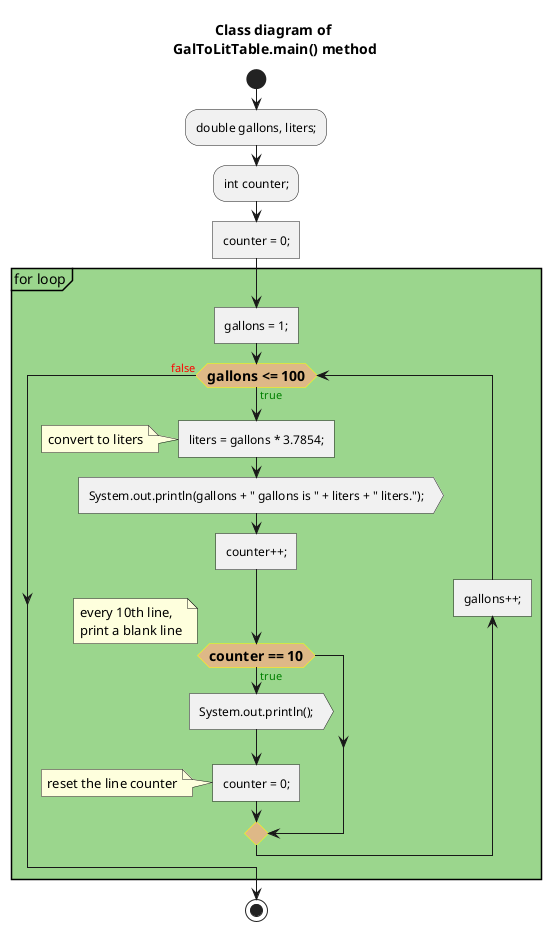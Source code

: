 @startuml
<style>
    Activity {
        FontSize 12
        diamond {
            LineColor yellow
            BackgroundColor burlywood
            FontSize 14
            FontStyle bold
        }
    }
</style>
title Class diagram of \nGalToLitTable.main() method
start

:double gallons, liters;;
:int counter;;

:counter = 0;; <<task>>
partition #9bd68d for loop {
    :gallons = 1;; <<task>>
    while(gallons <= 100) is (<color:green>true)
        :liters = gallons * 3.7854;; <<task>>
        note : convert to liters
        :System.out.println(gallons + " gallons is " + liters + " liters.");; <<output>>

        :counter++;; <<task>>
        if(counter == 10) then (<color:green>true)
            :System.out.println();; <<output>>
            :counter = 0;; <<task>>
            note : reset the line counter
        endif
        note : every 10th line, \nprint a blank line
        backward:gallons++;; <<task>>
    endwhile (<color:red>false)
}

stop
@enduml